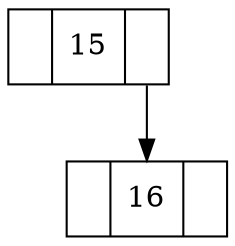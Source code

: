 digraph BST {
node [shape=record]
15[label="<L> |<D> 15|<R> "]
16[label="<L> |<D> 16|<R> "]
15:R -> 16:D
}
